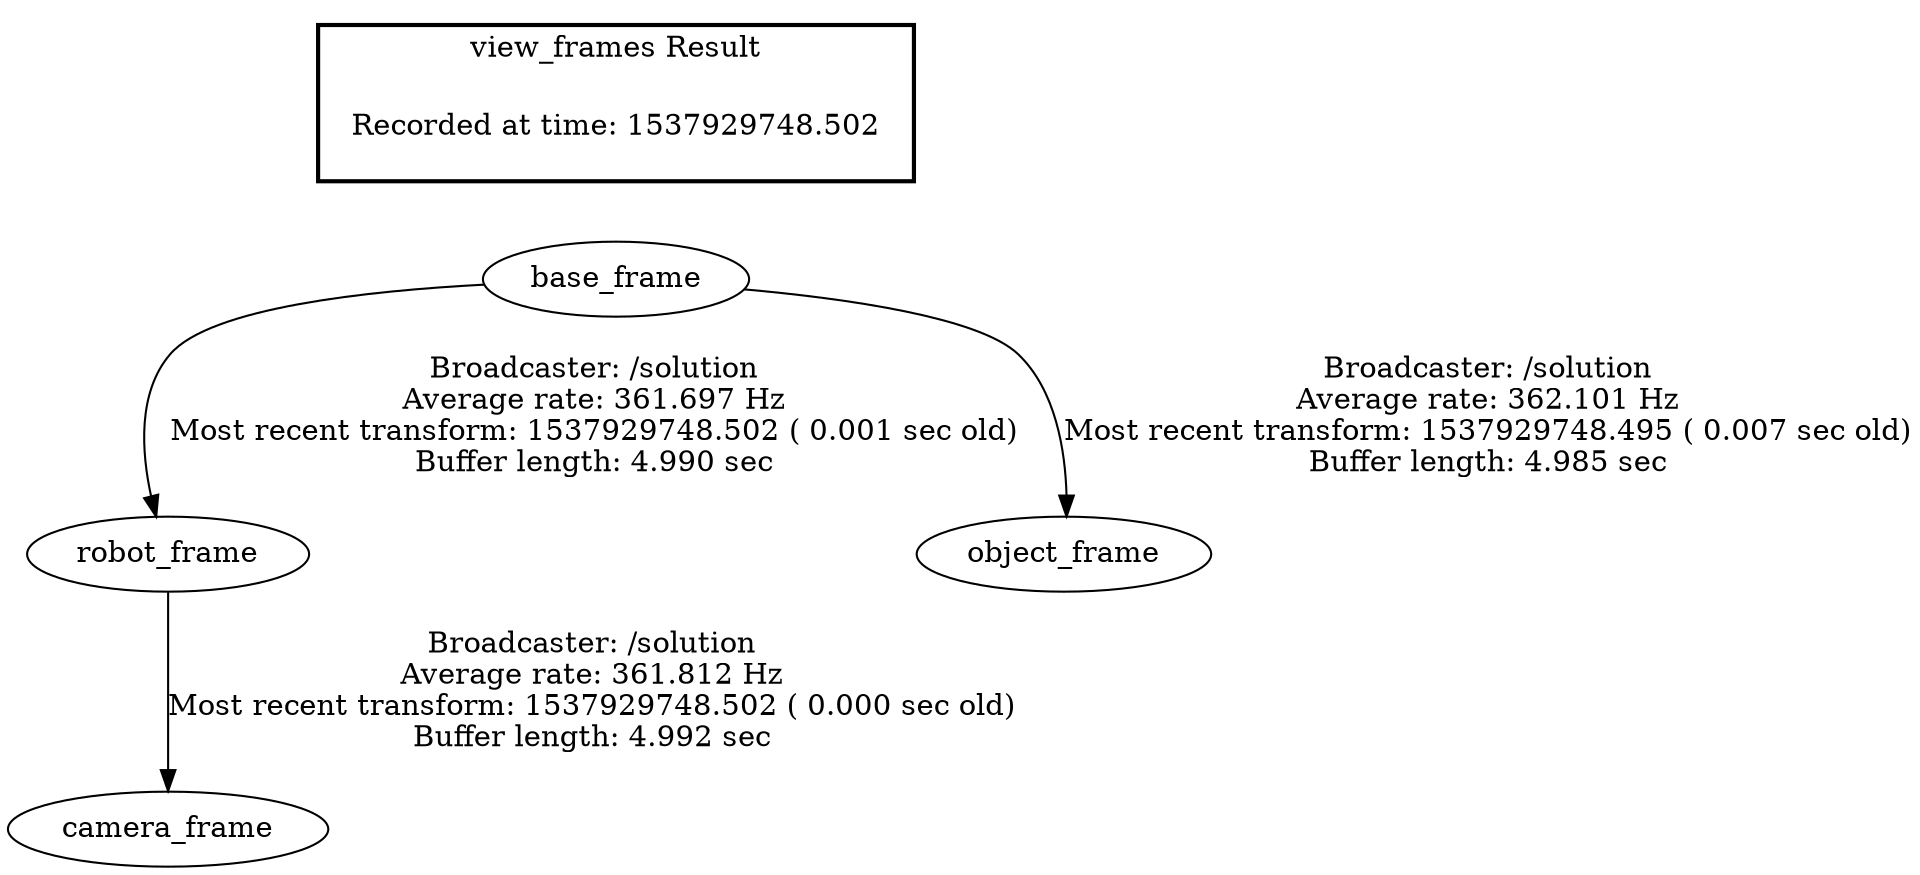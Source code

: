 digraph G {
"robot_frame" -> "camera_frame"[label="Broadcaster: /solution\nAverage rate: 361.812 Hz\nMost recent transform: 1537929748.502 ( 0.000 sec old)\nBuffer length: 4.992 sec\n"];
"base_frame" -> "robot_frame"[label="Broadcaster: /solution\nAverage rate: 361.697 Hz\nMost recent transform: 1537929748.502 ( 0.001 sec old)\nBuffer length: 4.990 sec\n"];
"base_frame" -> "object_frame"[label="Broadcaster: /solution\nAverage rate: 362.101 Hz\nMost recent transform: 1537929748.495 ( 0.007 sec old)\nBuffer length: 4.985 sec\n"];
edge [style=invis];
 subgraph cluster_legend { style=bold; color=black; label ="view_frames Result";
"Recorded at time: 1537929748.502"[ shape=plaintext ] ;
 }->"base_frame";
}